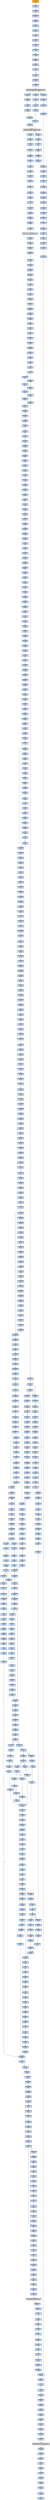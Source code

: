 strict digraph G {
	graph [bgcolor=transparent,
		name=G
	];
	node [color=lightsteelblue,
		fillcolor=lightsteelblue,
		shape=rectangle,
		style=filled
	];
	"0x004890b7"	[label="0x004890b7
pushl"];
	"0x004890bc"	[label="0x004890bc
pushl"];
	"0x004890b7" -> "0x004890bc"	[color="#000000"];
	"0x00489e78"	[label="0x00489e78
movl"];
	"0x00489e7d"	[label="0x00489e7d
movl"];
	"0x00489e78" -> "0x00489e7d"	[color="#000000"];
	"0x004890b0"	[label="0x004890b0
pushl"];
	"0x004890b2"	[label="0x004890b2
pushl"];
	"0x004890b0" -> "0x004890b2"	[color="#000000"];
	"0x0041dc03"	[label="0x0041dc03
call"];
	GETPROCADDRESS_KERNEL32_DLL	[color=lightgrey,
		fillcolor=lightgrey,
		label="GETPROCADDRESS_KERNEL32_DLL
GETPROCADDRESS-KERNEL32-DLL"];
	"0x0041dc03" -> GETPROCADDRESS_KERNEL32_DLL	[color="#000000"];
	"0x00489e3c"	[label="0x00489e3c
shll"];
	"0x00489e3f"	[label="0x00489e3f
movb"];
	"0x00489e3c" -> "0x00489e3f"	[color="#000000"];
	"0x00489f6e"	[label="0x00489f6e
je"];
	"0x00489f70"	[label="0x00489f70
cmpl"];
	"0x00489f6e" -> "0x00489f70"	[color="#000000",
		label=F];
	"0x00489866"	[label="0x00489866
movb"];
	"0x00489869"	[label="0x00489869
movl"];
	"0x00489866" -> "0x00489869"	[color="#000000"];
	"0x00489a31"	[label="0x00489a31
movl"];
	"0x00489a36"	[label="0x00489a36
jmp"];
	"0x00489a31" -> "0x00489a36"	[color="#000000"];
	"0x00489cc5"	[label="0x00489cc5
incl"];
	"0x00489cc6"	[label="0x00489cc6
cmpl"];
	"0x00489cc5" -> "0x00489cc6"	[color="#000000"];
	"0x00489e65"	[label="0x00489e65
jae"];
	"0x00489e67"	[label="0x00489e67
movl"];
	"0x00489e65" -> "0x00489e67"	[color="#000000",
		label=F];
	"0x00489a6f"	[label="0x00489a6f
shrl"];
	"0x00489a71"	[label="0x00489a71
movl"];
	"0x00489a6f" -> "0x00489a71"	[color="#000000"];
	"0x004891c6"	[label="0x004891c6
subl"];
	"0x004891c8"	[label="0x004891c8
je"];
	"0x004891c6" -> "0x004891c8"	[color="#000000"];
	"0x004897c2"	[label="0x004897c2
movl"];
	"0x004897c4"	[label="0x004897c4
movl"];
	"0x004897c2" -> "0x004897c4"	[color="#000000"];
	"0x0048910f"	[label="0x0048910f
pushl"];
	"0x00489110"	[label="0x00489110
pushl"];
	"0x0048910f" -> "0x00489110"	[color="#000000"];
	"0x00489e31"	[label="0x00489e31
cmpl"];
	"0x00489e34"	[label="0x00489e34
jb"];
	"0x00489e31" -> "0x00489e34"	[color="#000000"];
	"0x00489f53"	[label="0x00489f53
cmpl"];
	"0x00489f55"	[label="0x00489f55
jb"];
	"0x00489f53" -> "0x00489f55"	[color="#000000"];
	"0x00489bac"	[label="0x00489bac
pushl"];
	"0x00489bad"	[label="0x00489bad
movl"];
	"0x00489bac" -> "0x00489bad"	[color="#000000"];
	"0x00489058"	[label="0x00489058
scasb"];
	"0x00489059"	[label="0x00489059
jne"];
	"0x00489058" -> "0x00489059"	[color="#000000"];
	"0x00489a05"	[label="0x00489a05
cmpl"];
	"0x00489a07"	[label="0x00489a07
jae"];
	"0x00489a05" -> "0x00489a07"	[color="#000000"];
	"0x004897bb"	[label="0x004897bb
movb"];
	"0x004897bd"	[label="0x004897bd
incl"];
	"0x004897bb" -> "0x004897bd"	[color="#000000"];
	"0x00489e18"	[label="0x00489e18
movb"];
	"0x00489e1f"	[label="0x00489e1f
popl"];
	"0x00489e18" -> "0x00489e1f"	[color="#000000"];
	"0x0048937b"	[label="0x0048937b
addl"];
	"0x0048937e"	[label="0x0048937e
movl"];
	"0x0048937b" -> "0x0048937e"	[color="#000000"];
	"0x0048986d"	[label="0x0048986d
leal"];
	"0x00489869" -> "0x0048986d"	[color="#000000"];
	"0x004899e6"	[label="0x004899e6
movl"];
	"0x004899e9"	[label="0x004899e9
cmpl"];
	"0x004899e6" -> "0x004899e9"	[color="#000000"];
	"0x00489a82"	[label="0x00489a82
popl"];
	"0x00489a83"	[label="0x00489a83
ret"];
	"0x00489a82" -> "0x00489a83"	[color="#000000"];
	"0x00489aaf"	[label="0x00489aaf
incl"];
	"0x00489ab0"	[label="0x00489ab0
cmpl"];
	"0x00489aaf" -> "0x00489ab0"	[color="#000000"];
	"0x0048905b"	[label="0x0048905b
cmpb"];
	"0x00489059" -> "0x0048905b"	[color="#000000",
		label=F];
	"0x00489e8a"	[label="0x00489e8a
leal"];
	"0x00489e90"	[label="0x00489e90
call"];
	"0x00489e8a" -> "0x00489e90"	[color="#000000"];
	"0x00489a8d"	[label="0x00489a8d
leal"];
	"0x00489a93"	[label="0x00489a93
movl"];
	"0x00489a8d" -> "0x00489a93"	[color="#000000"];
	"0x0048999f"	[label="0x0048999f
jb"];
	"0x004899a1"	[label="0x004899a1
popl"];
	"0x0048999f" -> "0x004899a1"	[color="#000000",
		label=F];
	"0x00489f63"	[label="0x00489f63
jmp"];
	"0x00489f63" -> "0x00489f70"	[color="#000000"];
	"0x00489161"	[label="0x00489161
movl"];
	"0x00489163"	[label="0x00489163
addl"];
	"0x00489161" -> "0x00489163"	[color="#000000"];
	"0x00489972"	[label="0x00489972
je"];
	"0x00489996"	[label="0x00489996
movl"];
	"0x00489972" -> "0x00489996"	[color="#000000",
		label=T];
	"0x00489974"	[label="0x00489974
movl"];
	"0x00489972" -> "0x00489974"	[color="#000000",
		label=F];
	"0x00489378"	[label="0x00489378
movl"];
	"0x00489378" -> "0x0048937b"	[color="#000000"];
	"0x004898ad"	[label="0x004898ad
cmpl"];
	"0x004898b3"	[label="0x004898b3
movl"];
	"0x004898ad" -> "0x004898b3"	[color="#000000"];
	"0x00489b63"	[label="0x00489b63
subl"];
	"0x00489b69"	[label="0x00489b69
pushl"];
	"0x00489b63" -> "0x00489b69"	[color="#000000"];
	"0x00489f57"	[label="0x00489f57
movl"];
	"0x00489f5b"	[label="0x00489f5b
addl"];
	"0x00489f57" -> "0x00489f5b"	[color="#000000"];
	"0x00489cc9"	[label="0x00489cc9
jb"];
	"0x00489ccb"	[label="0x00489ccb
jmp"];
	"0x00489cc9" -> "0x00489ccb"	[color="#000000",
		label=F];
	"0x0048980f"	[label="0x0048980f
movl"];
	"0x00489813"	[label="0x00489813
movl"];
	"0x0048980f" -> "0x00489813"	[color="#000000"];
	"0x004899a2"	[label="0x004899a2
popl"];
	"0x004899a3"	[label="0x004899a3
popl"];
	"0x004899a2" -> "0x004899a3"	[color="#000000"];
	"0x0048998f"	[label="0x0048998f
leal"];
	"0x00489993"	[label="0x00489993
incl"];
	"0x0048998f" -> "0x00489993"	[color="#000000"];
	"0x00489eb5"	[label="0x00489eb5
movl"];
	"0x00489eb8"	[label="0x00489eb8
movl"];
	"0x00489eb5" -> "0x00489eb8"	[color="#000000"];
	"0x00489eb2"	[label="0x00489eb2
movl"];
	"0x00489eb2" -> "0x00489eb5"	[color="#000000"];
	"0x00489ec4"	[label="0x00489ec4
orl"];
	"0x00489ec6"	[label="0x00489ec6
movl"];
	"0x00489ec4" -> "0x00489ec6"	[color="#000000"];
	"0x004890aa"	[label="0x004890aa
je"];
	"0x004890aa" -> "0x004890b0"	[color="#000000",
		label=F];
	"0x00489a09"	[label="0x00489a09
movl"];
	"0x00489a07" -> "0x00489a09"	[color="#000000",
		label=F];
	"0x00489a1d"	[label="0x00489a1d
cmpl"];
	"0x00489a07" -> "0x00489a1d"	[color="#000000",
		label=T];
	"0x00489e5c"	[label="0x00489e5c
cmpl"];
	"0x00489e5f"	[label="0x00489e5f
movl"];
	"0x00489e5c" -> "0x00489e5f"	[color="#000000"];
	"0x00489a47"	[label="0x00489a47
jae"];
	"0x00489a49"	[label="0x00489a49
movl"];
	"0x00489a47" -> "0x00489a49"	[color="#000000",
		label=F];
	"0x00489169"	[label="0x00489169
movl"];
	"0x0048916f"	[label="0x0048916f
sarl"];
	"0x00489169" -> "0x0048916f"	[color="#000000"];
	"0x00489918"	[label="0x00489918
repz"];
	"0x0048991a"	[label="0x0048991a
movl"];
	"0x00489918" -> "0x0048991a"	[color="#000000"];
	"0x00489a65"	[label="0x00489a65
movl"];
	"0x00489a6a"	[label="0x00489a6a
subl"];
	"0x00489a65" -> "0x00489a6a"	[color="#000000"];
	"0x0048939a"	[label="0x0048939a
pushl"];
	"0x0048939d"	[label="0x0048939d
pushl"];
	"0x0048939a" -> "0x0048939d"	[color="#000000"];
	"0x00489ee4"	[label="0x00489ee4
movl"];
	"0x00489ee9"	[label="0x00489ee9
movl"];
	"0x00489ee4" -> "0x00489ee9"	[color="#000000"];
	"0x004898e9"	[label="0x004898e9
movl"];
	"0x004898eb"	[label="0x004898eb
andl"];
	"0x004898e9" -> "0x004898eb"	[color="#000000"];
	"0x00489ed6"	[label="0x00489ed6
movl"];
	"0x00489ed9"	[label="0x00489ed9
movl"];
	"0x00489ed6" -> "0x00489ed9"	[color="#000000"];
	"0x00489a95"	[label="0x00489a95
pushl"];
	"0x00489a93" -> "0x00489a95"	[color="#000000"];
	"0x004898d8"	[label="0x004898d8
movl"];
	"0x004898dc"	[label="0x004898dc
movl"];
	"0x004898d8" -> "0x004898dc"	[color="#000000"];
	"0x00489cc3"	[label="0x00489cc3
jne"];
	"0x00489cc3" -> "0x00489cc5"	[color="#000000",
		label=F];
	"0x00489ccd"	[label="0x00489ccd
movb"];
	"0x00489cc3" -> "0x00489ccd"	[color="#000000",
		label=T];
	"0x00489aa8"	[label="0x00489aa8
addl"];
	"0x00489aab"	[label="0x00489aab
shll"];
	"0x00489aa8" -> "0x00489aab"	[color="#000000"];
	"0x00489ca3"	[label="0x00489ca3
testb"];
	"0x00489ca5"	[label="0x00489ca5
jne"];
	"0x00489ca3" -> "0x00489ca5"	[color="#000000"];
	"0x00489a22"	[label="0x00489a22
cmpl"];
	"0x00489a25"	[label="0x00489a25
sbbl"];
	"0x00489a22" -> "0x00489a25"	[color="#000000"];
	"0x0048983a"	[label="0x0048983a
pushl"];
	"0x0048983b"	[label="0x0048983b
pushl"];
	"0x0048983a" -> "0x0048983b"	[color="#000000"];
	"0x00489ebc"	[label="0x00489ebc
andl"];
	"0x00489eb8" -> "0x00489ebc"	[color="#000000"];
	"0x00489ec8"	[label="0x00489ec8
cmpl"];
	"0x00489ecb"	[label="0x00489ecb
movl"];
	"0x00489ec8" -> "0x00489ecb"	[color="#000000"];
	"0x00489121"	[label="0x00489121
je"];
	"0x00489151"	[label="0x00489151
popl"];
	"0x00489121" -> "0x00489151"	[color="#000000",
		label=T];
	"0x00489055"	[label="0x00489055
stosl"];
	"0x00489056"	[label="0x00489056
movb"];
	"0x00489055" -> "0x00489056"	[color="#000000"];
	"0x00489804"	[label="0x00489804
addl"];
	"0x00489806"	[label="0x00489806
popl"];
	"0x00489804" -> "0x00489806"	[color="#000000"];
	"0x00489d38"	[label="0x00489d38
movl"];
	"0x00489d3a"	[label="0x00489d3a
incl"];
	"0x00489d38" -> "0x00489d3a"	[color="#000000"];
	"0x0041dc02"	[label="0x0041dc02
pushl"];
	"0x0041dc02" -> "0x0041dc03"	[color="#000000"];
	"0x0048917c"	[label="0x0048917c
pushl"];
	"0x00489181"	[label="0x00489181
pushl"];
	"0x0048917c" -> "0x00489181"	[color="#000000"];
	"0x00489834"	[label="0x00489834
subl"];
	"0x00489834" -> "0x0048983a"	[color="#000000"];
	"0x004890f7"	[label="0x004890f7
pushl"];
	"0x004890fa"	[label="0x004890fa
pushl"];
	"0x004890f7" -> "0x004890fa"	[color="#000000"];
	"0x004898f6"	[label="0x004898f6
movl"];
	"0x004898f8"	[label="0x004898f8
movb"];
	"0x004898f6" -> "0x004898f8"	[color="#000000"];
	"0x004897db"	[label="0x004897db
movl"];
	"0x004897de"	[label="0x004897de
movl"];
	"0x004897db" -> "0x004897de"	[color="#000000"];
	"0x00489962"	[label="0x00489962
testl"];
	"0x00489964"	[label="0x00489964
jbe"];
	"0x00489962" -> "0x00489964"	[color="#000000"];
	"0x004890fb"	[label="0x004890fb
pushl"];
	"0x004890fc"	[label="0x004890fc
call"];
	"0x004890fb" -> "0x004890fc"	[color="#000000"];
	"0x004899ad"	[label="0x004899ad
ret"];
	"0x004899ad" -> "0x00489ca3"	[color="#000000"];
	"0x00489bb4"	[label="0x00489bb4
testb"];
	"0x004899ad" -> "0x00489bb4"	[color="#000000"];
	"0x00489cda"	[label="0x00489cda
leal"];
	"0x00489cde"	[label="0x00489cde
movl"];
	"0x00489cda" -> "0x00489cde"	[color="#000000"];
	"0x004897a8"	[label="0x004897a8
movl"];
	"0x004897ad"	[label="0x004897ad
pushl"];
	"0x004897a8" -> "0x004897ad"	[color="#000000"];
	"0x004899ec"	[label="0x004899ec
jae"];
	"0x004899ee"	[label="0x004899ee
movl"];
	"0x004899ec" -> "0x004899ee"	[color="#000000",
		label=F];
	"0x00489f5d"	[label="0x00489f5d
movl"];
	"0x00489f5b" -> "0x00489f5d"	[color="#000000"];
	"0x00489406"	[label="0x00489406
addl"];
	"0x0048940c"	[label="0x0048940c
popl"];
	"0x00489406" -> "0x0048940c"	[color="#000000"];
	"0x00489a84"	[label="0x00489a84
pushl"];
	"0x00489a85"	[label="0x00489a85
pushl"];
	"0x00489a84" -> "0x00489a85"	[color="#000000"];
	"0x004898f2"	[label="0x004898f2
addl"];
	"0x004898f4"	[label="0x004898f4
movb"];
	"0x004898f2" -> "0x004898f4"	[color="#000000"];
	"0x004899db"	[label="0x004899db
movl"];
	"0x004899de"	[label="0x004899de
addl"];
	"0x004899db" -> "0x004899de"	[color="#000000"];
	"0x00489e50"	[label="0x00489e50
andl"];
	"0x00489e55"	[label="0x00489e55
addl"];
	"0x00489e50" -> "0x00489e55"	[color="#000000"];
	"0x00489a96"	[label="0x00489a96
call"];
	"0x00489cf2"	[label="0x00489cf2
call"];
	"0x00489a96" -> "0x00489cf2"	[color="#000000"];
	"0x004897d9"	[label="0x004897d9
addl"];
	"0x004897d9" -> "0x004897db"	[color="#000000"];
	"0x00489f14"	[label="0x00489f14
jmp"];
	"0x00489f31"	[label="0x00489f31
movl"];
	"0x00489f14" -> "0x00489f31"	[color="#000000"];
	"0x0048991e"	[label="0x0048991e
movl"];
	"0x0048991a" -> "0x0048991e"	[color="#000000"];
	"0x004899d3"	[label="0x004899d3
andl"];
	"0x004899d9"	[label="0x004899d9
orl"];
	"0x004899d3" -> "0x004899d9"	[color="#000000"];
	"0x0048905f"	[label="0x0048905f
leal"];
	"0x00489062"	[label="0x00489062
jmp"];
	"0x0048905f" -> "0x00489062"	[color="#000000"];
	"0x00489f61"	[label="0x00489f61
movl"];
	"0x00489f5d" -> "0x00489f61"	[color="#000000"];
	"0x004890a7"	[label="0x004890a7
cmpl"];
	"0x004890a7" -> "0x004890aa"	[color="#000000"];
	"0x00489117"	[label="0x00489117
movl"];
	"0x0048911d"	[label="0x0048911d
xorl"];
	"0x00489117" -> "0x0048911d"	[color="#000000"];
	"0x004891b0"	[label="0x004891b0
je"];
	"0x004891ba"	[label="0x004891ba
movl"];
	"0x004891b0" -> "0x004891ba"	[color="#000000",
		label=T];
	"0x004899fd"	[label="0x004899fd
movl"];
	"0x00489a00"	[label="0x00489a00
andl"];
	"0x004899fd" -> "0x00489a00"	[color="#000000"];
	"0x00489b59"	[label="0x00489b59
stosb"];
	"0x00489b5a"	[label="0x00489b5a
call"];
	"0x00489b59" -> "0x00489b5a"	[color="#000000"];
	"0x00489108"	[label="0x00489108
incb"];
	"0x0048910e"	[label="0x0048910e
pushl"];
	"0x00489108" -> "0x0048910e"	[color="#000000"];
	"0x00489400"	[label="0x00489400
movl"];
	"0x00489405"	[label="0x00489405
pushl"];
	"0x00489400" -> "0x00489405"	[color="#000000"];
	"0x00489f74"	[label="0x00489f74
jb"];
	"0x00489f70" -> "0x00489f74"	[color="#000000"];
	"0x0048984b"	[label="0x0048984b
xorl"];
	"0x0048984d"	[label="0x0048984d
leal"];
	"0x0048984b" -> "0x0048984d"	[color="#000000"];
	"0x00489926"	[label="0x00489926
addl"];
	"0x00489929"	[label="0x00489929
incl"];
	"0x00489926" -> "0x00489929"	[color="#000000"];
	"0x004898b7"	[label="0x004898b7
ja"];
	"0x004898bd"	[label="0x004898bd
movl"];
	"0x004898b7" -> "0x004898bd"	[color="#000000",
		label=F];
	"0x004898a5"	[label="0x004898a5
movl"];
	"0x004898a9"	[label="0x004898a9
shll"];
	"0x004898a5" -> "0x004898a9"	[color="#000000"];
	"0x00489af9"	[label="0x00489af9
addl"];
	"0x00489afe"	[label="0x00489afe
popl"];
	"0x00489af9" -> "0x00489afe"	[color="#000000"];
	"0x004899a6"	[label="0x004899a6
popl"];
	"0x004899a7"	[label="0x004899a7
addl"];
	"0x004899a6" -> "0x004899a7"	[color="#000000"];
	"0x00489e26"	[label="0x00489e26
cmpl"];
	"0x00489e29"	[label="0x00489e29
jb"];
	"0x00489e26" -> "0x00489e29"	[color="#000000"];
	"0x004899e1"	[label="0x004899e1
movl"];
	"0x004899e4"	[label="0x004899e4
movl"];
	"0x004899e1" -> "0x004899e4"	[color="#000000"];
	"0x00489396"	[label="0x00489396
pushl"];
	"0x00489397"	[label="0x00489397
pushl"];
	"0x00489396" -> "0x00489397"	[color="#000000"];
	"0x00489e9c"	[label="0x00489e9c
cmpl"];
	"0x00489ea0"	[label="0x00489ea0
jb"];
	"0x00489e9c" -> "0x00489ea0"	[color="#000000"];
	"0x004899e9" -> "0x004899ec"	[color="#000000"];
	"0x00489a89"	[label="0x00489a89
xorl"];
	"0x00489a8b"	[label="0x00489a8b
xorl"];
	"0x00489a89" -> "0x00489a8b"	[color="#000000"];
	"0x00489416"	[label="0x00489416
jne"];
	"0x00489420"	[label="0x00489420
pushl"];
	"0x00489416" -> "0x00489420"	[color="#000000",
		label=T];
	"0x0048904f"	[label="0x0048904f
call"];
	"0x0048904f" -> GETPROCADDRESS_KERNEL32_DLL	[color="#000000"];
	"0x00489bb6"	[label="0x00489bb6
jne"];
	"0x00489bb4" -> "0x00489bb6"	[color="#000000"];
	"0x004899c7"	[label="0x004899c7
movl"];
	"0x004899c9"	[label="0x004899c9
movl"];
	"0x004899c7" -> "0x004899c9"	[color="#000000"];
	"0x004896ea"	[label="0x004896ea
pushl"];
	"0x004896eb"	[label="0x004896eb
pushl"];
	"0x004896ea" -> "0x004896eb"	[color="#000000"];
	"0x004897d6"	[label="0x004897d6
movl"];
	"0x004897d6" -> "0x004897d9"	[color="#000000"];
	"0x00489152"	[label="0x00489152
popl"];
	"0x00489153"	[label="0x00489153
popl"];
	"0x00489152" -> "0x00489153"	[color="#000000"];
	"0x0048903c"	[label="0x0048903c
call"];
	GETMODULEHANDLEA_KERNEL32_DLL	[color=lightgrey,
		fillcolor=lightgrey,
		label="GETMODULEHANDLEA_KERNEL32_DLL
GETMODULEHANDLEA-KERNEL32-DLL"];
	"0x0048903c" -> GETMODULEHANDLEA_KERNEL32_DLL	[color="#000000"];
	"0x004896cc"	[label="0x004896cc
subl"];
	"0x004896d2"	[label="0x004896d2
leal"];
	"0x004896cc" -> "0x004896d2"	[color="#000000"];
	"0x0048972f"	[label="0x0048972f
ret"];
	"0x00489101"	[label="0x00489101
movb"];
	"0x0048972f" -> "0x00489101"	[color="#000000"];
	"0x00489b3d"	[label="0x00489b3d
movl"];
	"0x00489b43"	[label="0x00489b43
movl"];
	"0x00489b3d" -> "0x00489b43"	[color="#000000"];
	"0x00489931"	[label="0x00489931
movl"];
	"0x00489935"	[label="0x00489935
movl"];
	"0x00489931" -> "0x00489935"	[color="#000000"];
	"0x00489a95" -> "0x00489a96"	[color="#000000"];
	"0x00489103"	[label="0x00489103
cmpb"];
	"0x00489101" -> "0x00489103"	[color="#000000"];
	"0x00489ee0"	[label="0x00489ee0
addl"];
	"0x00489ee2"	[label="0x00489ee2
shrl"];
	"0x00489ee0" -> "0x00489ee2"	[color="#000000"];
	"0x004899fb"	[label="0x004899fb
shrl"];
	"0x004899fb" -> "0x004899fd"	[color="#000000"];
	"0x00489a7f"	[label="0x00489a7f
movl"];
	"0x00489a7f" -> "0x00489a82"	[color="#000000"];
	"0x0048989e"	[label="0x0048989e
leal"];
	"0x004898a1"	[label="0x004898a1
movl"];
	"0x0048989e" -> "0x004898a1"	[color="#000000"];
	"0x00489183"	[label="0x00489183
pushl"];
	"0x00489189"	[label="0x00489189
call"];
	"0x00489183" -> "0x00489189"	[color="#000000"];
	"0x00489f3d"	[label="0x00489f3d
incl"];
	"0x00489f3e"	[label="0x00489f3e
leal"];
	"0x00489f3d" -> "0x00489f3e"	[color="#000000"];
	"0x0048911f"	[label="0x0048911f
orl"];
	"0x0048911f" -> "0x00489121"	[color="#000000"];
	"0x00489b98"	[label="0x00489b98
movb"];
	"0x00489b9c"	[label="0x00489b9c
incl"];
	"0x00489b98" -> "0x00489b9c"	[color="#000000"];
	"0x00489bc3"	[label="0x00489bc3
xorl"];
	"0x00489bc5"	[label="0x00489bc5
movl"];
	"0x00489bc3" -> "0x00489bc5"	[color="#000000"];
	"0x00489271"	[label="0x00489271
movl"];
	"0x00489274"	[label="0x00489274
testl"];
	"0x00489271" -> "0x00489274"	[color="#000000"];
	"0x0048939e"	[label="0x0048939e
call"];
	VIRTUALPROTECT_KERNEL32_DLL	[color=lightgrey,
		fillcolor=lightgrey,
		label="VIRTUALPROTECT_KERNEL32_DLL
VIRTUALPROTECT-KERNEL32-DLL"];
	"0x0048939e" -> VIRTUALPROTECT_KERNEL32_DLL	[color="#000000"];
	"0x00489807"	[label="0x00489807
movl"];
	"0x0048980a"	[label="0x0048980a
popl"];
	"0x00489807" -> "0x0048980a"	[color="#000000"];
	"0x00489172"	[label="0x00489172
repz"];
	"0x0048916f" -> "0x00489172"	[color="#000000"];
	"0x004898d5"	[label="0x004898d5
movl"];
	"0x004898d5" -> "0x004898d8"	[color="#000000"];
	"0x00489298"	[label="0x00489298
movl"];
	"0x004892a2"	[label="0x004892a2
movl"];
	"0x00489298" -> "0x004892a2"	[color="#000000"];
	"0x00489a77"	[label="0x00489a77
movl"];
	"0x00489a7d"	[label="0x00489a7d
popl"];
	"0x00489a77" -> "0x00489a7d"	[color="#000000"];
	"0x004899cc"	[label="0x004899cc
movl"];
	"0x004899c9" -> "0x004899cc"	[color="#000000"];
	"0x0048981d"	[label="0x0048981d
movl"];
	"0x00489823"	[label="0x00489823
leal"];
	"0x0048981d" -> "0x00489823"	[color="#000000"];
	"0x00489e9a"	[label="0x00489e9a
jmp"];
	"0x00489ef7"	[label="0x00489ef7
cmpl"];
	"0x00489e9a" -> "0x00489ef7"	[color="#000000"];
	"0x004897e7"	[label="0x004897e7
popl"];
	"0x004897e8"	[label="0x004897e8
movl"];
	"0x004897e7" -> "0x004897e8"	[color="#000000"];
	"0x00489877"	[label="0x00489877
jb"];
	"0x00489879"	[label="0x00489879
movl"];
	"0x00489877" -> "0x00489879"	[color="#000000",
		label=F];
	"0x00489a27"	[label="0x00489a27
addl"];
	"0x00489a2a"	[label="0x00489a2a
jmp"];
	"0x00489a27" -> "0x00489a2a"	[color="#000000"];
	"0x00489a6c"	[label="0x00489a6c
subl"];
	"0x00489a6e"	[label="0x00489a6e
popl"];
	"0x00489a6c" -> "0x00489a6e"	[color="#000000"];
	"0x004897e0"	[label="0x004897e0
movl"];
	"0x004897e3"	[label="0x004897e3
cmpl"];
	"0x004897e0" -> "0x004897e3"	[color="#000000"];
	"0x0048900a"	[label="0x0048900a
popl"];
	"0x0048900b"	[label="0x0048900b
incl"];
	"0x0048900a" -> "0x0048900b"	[color="#000000"];
	"0x004898a1" -> "0x004898a5"	[color="#000000"];
	"0x00489ba0"	[label="0x00489ba0
jb"];
	"0x00489ba2"	[label="0x00489ba2
leal"];
	"0x00489ba0" -> "0x00489ba2"	[color="#000000",
		label=F];
	"0x00489e58"	[label="0x00489e58
orl"];
	"0x00489e5a"	[label="0x00489e5a
movl"];
	"0x00489e58" -> "0x00489e5a"	[color="#000000"];
	"0x004899b3"	[label="0x004899b3
movl"];
	"0x004899b5"	[label="0x004899b5
pushl"];
	"0x004899b3" -> "0x004899b5"	[color="#000000"];
	"0x004898c4"	[label="0x004898c4
movl"];
	"0x004898c7"	[label="0x004898c7
addl"];
	"0x004898c4" -> "0x004898c7"	[color="#000000"];
	"0x00489aa3"	[label="0x00489aa3
movl"];
	"0x00489aa3" -> "0x00489aa8"	[color="#000000"];
	"0x00489f51"	[label="0x00489f51
movl"];
	"0x00489f51" -> "0x00489f53"	[color="#000000"];
	"0x00489af8"	[label="0x00489af8
popl"];
	"0x00489af8" -> "0x00489af9"	[color="#000000"];
	"0x0048936e"	[label="0x0048936e
jmp"];
	"0x0048936e" -> "0x004892a2"	[color="#000000"];
	"0x00489f4b"	[label="0x00489f4b
incl"];
	"0x00489f4c"	[label="0x00489f4c
movb"];
	"0x00489f4b" -> "0x00489f4c"	[color="#000000"];
	"0x004891ae"	[label="0x004891ae
orl"];
	"0x004891ae" -> "0x004891b0"	[color="#000000"];
	"0x00489a4e"	[label="0x00489a4e
jmp"];
	"0x00489a49" -> "0x00489a4e"	[color="#000000"];
	"0x004898f4" -> "0x004898f6"	[color="#000000"];
	"0x00489f05"	[label="0x00489f05
je"];
	"0x00489f37"	[label="0x00489f37
movl"];
	"0x00489f05" -> "0x00489f37"	[color="#000000",
		label=T];
	"0x00489f07"	[label="0x00489f07
movl"];
	"0x00489f05" -> "0x00489f07"	[color="#000000",
		label=F];
	"0x00489b1b"	[label="0x00489b1b
movl"];
	"0x00489b1e"	[label="0x00489b1e
movl"];
	"0x00489b1b" -> "0x00489b1e"	[color="#000000"];
	"0x00489885"	[label="0x00489885
movl"];
	"0x00489888"	[label="0x00489888
movl"];
	"0x00489885" -> "0x00489888"	[color="#000000"];
	"0x00489f80"	[label="0x00489f80
popl"];
	"0x00489f81"	[label="0x00489f81
popl"];
	"0x00489f80" -> "0x00489f81"	[color="#000000"];
	"0x004890fa" -> "0x004890fb"	[color="#000000"];
	"0x00489ef5"	[label="0x00489ef5
addl"];
	"0x00489ef5" -> "0x00489ef7"	[color="#000000"];
	"0x004896c8"	[label="0x004896c8
movl"];
	"0x004896c8" -> "0x004896cc"	[color="#000000"];
	"0x00489aa2"	[label="0x00489aa2
popl"];
	"0x00489aa2" -> "0x00489aa3"	[color="#000000"];
	"0x00489f25"	[label="0x00489f25
movl"];
	"0x00489f2b"	[label="0x00489f2b
movl"];
	"0x00489f25" -> "0x00489f2b"	[color="#000000"];
	"0x00489ede"	[label="0x00489ede
subl"];
	"0x00489ed9" -> "0x00489ede"	[color="#000000"];
	"0x00489f4e"	[label="0x00489f4e
movb"];
	"0x00489f4e" -> "0x00489f51"	[color="#000000"];
	"0x004898f0"	[label="0x004898f0
subl"];
	"0x004898f0" -> "0x004898f2"	[color="#000000"];
	"0x004890fc" -> "0x004896c8"	[color="#000000"];
	"0x00489960"	[label="0x00489960
xorl"];
	"0x00489960" -> "0x00489962"	[color="#000000"];
	"0x004890e9"	[label="0x004890e9
movl"];
	"0x004890eb"	[label="0x004890eb
addl"];
	"0x004890e9" -> "0x004890eb"	[color="#000000"];
	"0x004892b3"	[label="0x004892b3
addl"];
	"0x004892b9"	[label="0x004892b9
movl"];
	"0x004892b3" -> "0x004892b9"	[color="#000000"];
	"0x00489ece"	[label="0x00489ece
movl"];
	"0x00489ed1"	[label="0x00489ed1
jae"];
	"0x00489ece" -> "0x00489ed1"	[color="#000000"];
	"0x00489b6c"	[label="0x00489b6c
pushl"];
	"0x00489b6d"	[label="0x00489b6d
pushl"];
	"0x00489b6c" -> "0x00489b6d"	[color="#000000"];
	"0x00489179"	[label="0x00489179
repz"];
	"0x0048917b"	[label="0x0048917b
popl"];
	"0x00489179" -> "0x0048917b"	[color="#000000"];
	"0x00489d3b"	[label="0x00489d3b
incl"];
	"0x00489d3a" -> "0x00489d3b"	[color="#000000"];
	"0x0048915f"	[label="0x0048915f
movl"];
	"0x0048915f" -> "0x00489161"	[color="#000000"];
	"0x00489994"	[label="0x00489994
movl"];
	"0x00489994" -> "0x00489996"	[color="#000000"];
	"0x00489f1c"	[label="0x00489f1c
movl"];
	"0x00489f22"	[label="0x00489f22
leal"];
	"0x00489f1c" -> "0x00489f22"	[color="#000000"];
	"0x00489cbb"	[label="0x00489cbb
cmpb"];
	"0x00489cbb" -> "0x00489cc3"	[color="#000000"];
	"0x0048999c"	[label="0x0048999c
incl"];
	"0x00489996" -> "0x0048999c"	[color="#000000"];
	"0x004897c7"	[label="0x004897c7
movl"];
	"0x004897cb"	[label="0x004897cb
shll"];
	"0x004897c7" -> "0x004897cb"	[color="#000000"];
	"0x00489a58"	[label="0x00489a58
movl"];
	"0x00489a36" -> "0x00489a58"	[color="#000000"];
	"0x00489b32"	[label="0x00489b32
movl"];
	"0x00489b37"	[label="0x00489b37
movl"];
	"0x00489b32" -> "0x00489b37"	[color="#000000"];
	"0x00489d36"	[label="0x00489d36
movb"];
	"0x00489d36" -> "0x00489d38"	[color="#000000"];
	"0x00489b9d"	[label="0x00489b9d
cmpl"];
	"0x00489b9c" -> "0x00489b9d"	[color="#000000"];
	"0x00489287"	[label="0x00489287
testl"];
	"0x00489289"	[label="0x00489289
jne"];
	"0x00489287" -> "0x00489289"	[color="#000000"];
	"0x00489b06"	[label="0x00489b06
movl"];
	"0x00489b08"	[label="0x00489b08
movl"];
	"0x00489b06" -> "0x00489b08"	[color="#000000"];
	"0x00489e6a"	[label="0x00489e6a
movl"];
	"0x00489e67" -> "0x00489e6a"	[color="#000000"];
	"0x004899a7" -> "0x004899ad"	[color="#000000"];
	"0x00489875"	[label="0x00489875
movl"];
	"0x00489875" -> "0x00489877"	[color="#000000"];
	"0x00489b55"	[label="0x00489b55
repz"];
	"0x00489b57"	[label="0x00489b57
movl"];
	"0x00489b55" -> "0x00489b57"	[color="#000000"];
	"0x00489174"	[label="0x00489174
movl"];
	"0x00489176"	[label="0x00489176
andl"];
	"0x00489174" -> "0x00489176"	[color="#000000"];
	"0x00489d3e"	[label="0x00489d3e
movl"];
	"0x00489d42"	[label="0x00489d42
jmp"];
	"0x00489d3e" -> "0x00489d42"	[color="#000000"];
	"0x00489a25" -> "0x00489a27"	[color="#000000"];
	"0x00489a19"	[label="0x00489a19
movl"];
	"0x00489a1b"	[label="0x00489a1b
jmp"];
	"0x00489a19" -> "0x00489a1b"	[color="#000000"];
	"0x00489845"	[label="0x00489845
movl"];
	"0x00489845" -> "0x0048984b"	[color="#000000"];
	"0x004899a4"	[label="0x004899a4
movb"];
	"0x004899a4" -> "0x004899a6"	[color="#000000"];
	"0x00489269"	[label="0x00489269
movl"];
	"0x0048926f"	[label="0x0048926f
addl"];
	"0x00489269" -> "0x0048926f"	[color="#000000"];
	"0x00489cf8"	[label="0x00489cf8
popl"];
	"0x00489cf2" -> "0x00489cf8"	[color="#000000"];
	"0x00489e22"	[label="0x00489e22
movl"];
	"0x00489e24"	[label="0x00489e24
je"];
	"0x00489e22" -> "0x00489e24"	[color="#000000"];
	"0x00489f31" -> "0x00489f37"	[color="#000000"];
	"0x00489efc"	[label="0x00489efc
movl"];
	"0x00489f03"	[label="0x00489f03
testl"];
	"0x00489efc" -> "0x00489f03"	[color="#000000"];
	"0x00489a3b"	[label="0x00489a3b
jae"];
	"0x00489a3d"	[label="0x00489a3d
movl"];
	"0x00489a3b" -> "0x00489a3d"	[color="#000000",
		label=F];
	"0x00489a44"	[label="0x00489a44
cmpl"];
	"0x00489a3b" -> "0x00489a44"	[color="#000000",
		label=T];
	"0x00489e20"	[label="0x00489e20
testb"];
	"0x00489e1f" -> "0x00489e20"	[color="#000000"];
	"0x00489ce7"	[label="0x00489ce7
popl"];
	"0x00489ce8"	[label="0x00489ce8
movb"];
	"0x00489ce7" -> "0x00489ce8"	[color="#000000"];
	"0x00489949"	[label="0x00489949
je"];
	"0x0048995a"	[label="0x0048995a
movl"];
	"0x00489949" -> "0x0048995a"	[color="#000000",
		label=T];
	"0x004898cf"	[label="0x004898cf
movl"];
	"0x004898d3"	[label="0x004898d3
jl"];
	"0x004898cf" -> "0x004898d3"	[color="#000000"];
	"0x00489e76"	[label="0x00489e76
shrl"];
	"0x00489e76" -> "0x00489e78"	[color="#000000"];
	"0x00489e24" -> "0x00489e26"	[color="#000000",
		label=F];
	"0x00489e24" -> "0x00489e9c"	[color="#000000",
		label=T];
	"0x004892c6"	[label="0x004892c6
testl"];
	"0x004892c8"	[label="0x004892c8
je"];
	"0x004892c6" -> "0x004892c8"	[color="#000000"];
	"0x00489abc"	[label="0x00489abc
pushl"];
	"0x00489abd"	[label="0x00489abd
pushl"];
	"0x00489abc" -> "0x00489abd"	[color="#000000"];
	"0x00489243"	[label="0x00489243
movl"];
	"0x00489249"	[label="0x00489249
movl"];
	"0x00489243" -> "0x00489249"	[color="#000000"];
	"0x004899d9" -> "0x004899db"	[color="#000000"];
	"0x00489871"	[label="0x00489871
incl"];
	"0x00489872"	[label="0x00489872
incl"];
	"0x00489871" -> "0x00489872"	[color="#000000"];
	"0x00489ac2"	[label="0x00489ac2
call"];
	"0x00489ac2" -> "0x0048980f"	[color="#000000"];
	"0x00489276"	[label="0x00489276
je"];
	"0x00489389"	[label="0x00489389
movl"];
	"0x00489276" -> "0x00489389"	[color="#000000",
		label=T];
	"0x00489f7e"	[label="0x00489f7e
movl"];
	"0x00489f7e" -> "0x00489f80"	[color="#000000"];
	"0x00489f16"	[label="0x00489f16
movl"];
	"0x00489f16" -> "0x00489f1c"	[color="#000000"];
	"0x004896d6"	[label="0x004896d6
pushl"];
	"0x004896d2" -> "0x004896d6"	[color="#000000"];
	"0x0048940f"	[label="0x0048940f
movl"];
	"0x00489415"	[label="0x00489415
popa"];
	"0x0048940f" -> "0x00489415"	[color="#000000"];
	"0x00489a87"	[label="0x00489a87
movl"];
	"0x00489a87" -> "0x00489a89"	[color="#000000"];
	"0x00489384"	[label="0x00489384
jmp"];
	"0x0048937e" -> "0x00489384"	[color="#000000"];
	"0x00489f7a"	[label="0x00489f7a
movl"];
	"0x00489f74" -> "0x00489f7a"	[color="#000000",
		label=F];
	"0x00489e34" -> "0x00489e67"	[color="#000000",
		label=T];
	"0x00489e36"	[label="0x00489e36
movl"];
	"0x00489e34" -> "0x00489e36"	[color="#000000",
		label=F];
	"0x004898fa"	[label="0x004898fa
movl"];
	"0x004898f8" -> "0x004898fa"	[color="#000000"];
	"0x004890e2"	[label="0x004890e2
movl"];
	"0x004890e8"	[label="0x004890e8
pushl"];
	"0x004890e2" -> "0x004890e8"	[color="#000000"];
	"0x0048905d"	[label="0x0048905d
jne"];
	"0x0048905b" -> "0x0048905d"	[color="#000000"];
	"0x00489b49"	[label="0x00489b49
movl"];
	"0x00489b4f"	[label="0x00489b4f
movl"];
	"0x00489b49" -> "0x00489b4f"	[color="#000000"];
	"0x004896d7"	[label="0x004896d7
call"];
	"0x004896d6" -> "0x004896d7"	[color="#000000"];
	"0x00489b2a"	[label="0x00489b2a
movl"];
	"0x00489b30"	[label="0x00489b30
xorl"];
	"0x00489b2a" -> "0x00489b30"	[color="#000000"];
	"0x004899b6"	[label="0x004899b6
movl"];
	"0x004899b8"	[label="0x004899b8
cmpl"];
	"0x004899b6" -> "0x004899b8"	[color="#000000"];
	"0x00489a75"	[label="0x00489a75
addl"];
	"0x00489a71" -> "0x00489a75"	[color="#000000"];
	"0x00489aad"	[label="0x00489aad
addl"];
	"0x00489aad" -> "0x00489aaf"	[color="#000000"];
	"0x004892b1"	[label="0x004892b1
addl"];
	"0x004892b1" -> "0x004892b3"	[color="#000000"];
	"0x00489a0f"	[label="0x00489a0f
movl"];
	"0x00489a09" -> "0x00489a0f"	[color="#000000"];
	"0x00489eec"	[label="0x00489eec
subl"];
	"0x00489ee9" -> "0x00489eec"	[color="#000000"];
	"0x00489b0c"	[label="0x00489b0c
pushl"];
	"0x00489b08" -> "0x00489b0c"	[color="#000000"];
	"0x00489ec6" -> "0x00489ec8"	[color="#000000"];
	"0x00489d32"	[label="0x00489d32
jae"];
	"0x00489d34"	[label="0x00489d34
movl"];
	"0x00489d32" -> "0x00489d34"	[color="#000000",
		label=F];
	"0x0048940d"	[label="0x0048940d
orl"];
	"0x0048940c" -> "0x0048940d"	[color="#000000"];
	"0x00489718"	[label="0x00489718
testb"];
	"0x0048971a"	[label="0x0048971a
jne"];
	"0x00489718" -> "0x0048971a"	[color="#000000"];
	"0x00489ec1"	[label="0x00489ec1
addl"];
	"0x00489ec1" -> "0x00489ec4"	[color="#000000"];
	"0x004897b1"	[label="0x004897b1
jb"];
	"0x004897b3"	[label="0x004897b3
pushl"];
	"0x004897b1" -> "0x004897b3"	[color="#000000",
		label=F];
	"0x004897b1" -> "0x004897e8"	[color="#000000",
		label=T];
	"0x004891c0"	[label="0x004891c0
movl"];
	"0x004891c0" -> "0x004891c6"	[color="#000000"];
	"0x0041dbfd"	[label="0x0041dbfd
pushl"];
	"0x0041dbfd" -> "0x0041dc02"	[color="#000000"];
	"0x00489b72"	[label="0x00489b72
pushl"];
	"0x00489b74"	[label="0x00489b74
movl"];
	"0x00489b72" -> "0x00489b74"	[color="#000000"];
	"0x00489365"	[label="0x00489365
movl"];
	"0x00489367"	[label="0x00489367
addl"];
	"0x00489365" -> "0x00489367"	[color="#000000"];
	"0x004898c9"	[label="0x004898c9
cmpl"];
	"0x004898c7" -> "0x004898c9"	[color="#000000"];
	"0x00489851"	[label="0x00489851
xorl"];
	"0x0048984d" -> "0x00489851"	[color="#000000"];
	"0x0048917b" -> "0x0048917c"	[color="#000000"];
	"0x00489853"	[label="0x00489853
repz"];
	"0x00489851" -> "0x00489853"	[color="#000000"];
	"0x00489a7e"	[label="0x00489a7e
popl"];
	"0x00489a7e" -> "0x00489a7f"	[color="#000000"];
	"0x004898e0"	[label="0x004898e0
movl"];
	"0x004898e6"	[label="0x004898e6
shrl"];
	"0x004898e0" -> "0x004898e6"	[color="#000000"];
	"0x0048985c"	[label="0x0048985c
cmpl"];
	"0x0048985e"	[label="0x0048985e
movl"];
	"0x0048985c" -> "0x0048985e"	[color="#000000"];
	"0x00489855"	[label="0x00489855
movl"];
	"0x00489855" -> "0x0048985c"	[color="#000000"];
	"0x00489014"	[label="0x00489014
popl"];
	"0x00489015"	[label="0x00489015
movl"];
	"0x00489014" -> "0x00489015"	[color="#000000"];
	"0x0048988c"	[label="0x0048988c
xorl"];
	"0x0048988e"	[label="0x0048988e
movl"];
	"0x0048988c" -> "0x0048988e"	[color="#000000"];
	"0x00489a2f"	[label="0x00489a2f
jae"];
	"0x00489a2f" -> "0x00489a31"	[color="#000000",
		label=F];
	"0x00489a38"	[label="0x00489a38
cmpl"];
	"0x00489a2f" -> "0x00489a38"	[color="#000000",
		label=T];
	"0x00489817"	[label="0x00489817
movl"];
	"0x00489817" -> "0x0048981d"	[color="#000000"];
	"0x004899c0"	[label="0x004899c0
movb"];
	"0x004899c2"	[label="0x004899c2
incl"];
	"0x004899c0" -> "0x004899c2"	[color="#000000"];
	"0x004892a8"	[label="0x004892a8
movl"];
	"0x004892a2" -> "0x004892a8"	[color="#000000"];
	"0x0048903b"	[label="0x0048903b
pushl"];
	"0x0048903b" -> "0x0048903c"	[color="#000000"];
	"0x00489862"	[label="0x00489862
jbe"];
	"0x00489864"	[label="0x00489864
xorl"];
	"0x00489862" -> "0x00489864"	[color="#000000",
		label=F];
	"0x004896ec"	[label="0x004896ec
leal"];
	"0x004896f0"	[label="0x004896f0
call"];
	"0x004896ec" -> "0x004896f0"	[color="#000000"];
	"0x004897b9"	[label="0x004897b9
movl"];
	"0x004897b9" -> "0x004897bb"	[color="#000000"];
	"0x00489f82"	[label="0x00489f82
popl"];
	"0x00489f81" -> "0x00489f82"	[color="#000000"];
	"0x00489a1b" -> "0x00489a58"	[color="#000000"];
	"0x00489398"	[label="0x00489398
pushl"];
	"0x00489397" -> "0x00489398"	[color="#000000"];
	"0x0048908d"	[label="0x0048908d
movl"];
	"0x00489062" -> "0x0048908d"	[color="#000000"];
	"0x004897d4"	[label="0x004897d4
orl"];
	"0x004897d4" -> "0x004897d6"	[color="#000000"];
	"0x00489aff"	[label="0x00489aff
ret"];
	"0x00489afe" -> "0x00489aff"	[color="#000000"];
	"0x00489966"	[label="0x00489966
movl"];
	"0x00489964" -> "0x00489966"	[color="#000000",
		label=F];
	"0x004896eb" -> "0x004896ec"	[color="#000000"];
	"0x00489e82"	[label="0x00489e82
andl"];
	"0x00489e88"	[label="0x00489e88
shrl"];
	"0x00489e82" -> "0x00489e88"	[color="#000000"];
	"0x004897f2"	[label="0x004897f2
subl"];
	"0x004897f4"	[label="0x004897f4
shrl"];
	"0x004897f2" -> "0x004897f4"	[color="#000000"];
	"0x004899bc"	[label="0x004899bc
jb"];
	"0x004899b8" -> "0x004899bc"	[color="#000000"];
	"0x00489d2d"	[label="0x00489d2d
cmpl"];
	"0x00489d2d" -> "0x00489d32"	[color="#000000"];
	"0x004890be"	[label="0x004890be
call"];
	"0x004890bc" -> "0x004890be"	[color="#000000"];
	"0x00489415" -> "0x00489416"	[color="#000000"];
	"0x00489939"	[label="0x00489939
movl"];
	"0x00489935" -> "0x00489939"	[color="#000000"];
	"0x00489ef3"	[label="0x00489ef3
shrl"];
	"0x00489ef3" -> "0x00489ef5"	[color="#000000"];
	"0x00489292"	[label="0x00489292
movl"];
	"0x00489289" -> "0x00489292"	[color="#000000",
		label=T];
	"0x00489ab5"	[label="0x00489ab5
movl"];
	"0x00489ab9"	[label="0x00489ab9
leal"];
	"0x00489ab5" -> "0x00489ab9"	[color="#000000"];
	"0x0048938f"	[label="0x0048938f
movl"];
	"0x00489392"	[label="0x00489392
addl"];
	"0x0048938f" -> "0x00489392"	[color="#000000"];
	"0x004899b1"	[label="0x004899b1
pushl"];
	"0x004899b2"	[label="0x004899b2
pushl"];
	"0x004899b1" -> "0x004899b2"	[color="#000000"];
	"0x004898ab"	[label="0x004898ab
addl"];
	"0x004898a9" -> "0x004898ab"	[color="#000000"];
	"0x004899f1"	[label="0x004899f1
movl"];
	"0x004899f4"	[label="0x004899f4
movl"];
	"0x004899f1" -> "0x004899f4"	[color="#000000"];
	"0x00489151" -> "0x00489152"	[color="#000000"];
	"0x00489bb6" -> "0x00489bc3"	[color="#000000",
		label=T];
	"0x0048993d"	[label="0x0048993d
jge"];
	"0x00489943"	[label="0x00489943
cmpl"];
	"0x0048993d" -> "0x00489943"	[color="#000000",
		label=F];
	"0x00489853" -> "0x00489855"	[color="#000000"];
	"0x00489e2e"	[label="0x00489e2e
leal"];
	"0x00489e2e" -> "0x00489e31"	[color="#000000"];
	"0x00489e29" -> "0x00489e9c"	[color="#000000",
		label=T];
	"0x00489e2b"	[label="0x00489e2b
movl"];
	"0x00489e29" -> "0x00489e2b"	[color="#000000",
		label=F];
	"0x00489f7a" -> "0x00489f7e"	[color="#000000"];
	"0x004893ff"	[label="0x004893ff
popl"];
	VIRTUALPROTECT_KERNEL32_DLL -> "0x004893ff"	[color="#000000"];
	"0x00489264"	[label="0x00489264
movl"];
	"0x00489264" -> "0x00489269"	[color="#000000"];
	"0x004891a8"	[label="0x004891a8
movl"];
	"0x004891a8" -> "0x004891ae"	[color="#000000"];
	"0x00489cea"	[label="0x00489cea
popl"];
	"0x00489ceb"	[label="0x00489ceb
addl"];
	"0x00489cea" -> "0x00489ceb"	[color="#000000"];
	"0x00489cb2"	[label="0x00489cb2
movb"];
	"0x00489cb9"	[label="0x00489cb9
xorl"];
	"0x00489cb2" -> "0x00489cb9"	[color="#000000"];
	"0x00489106"	[label="0x00489106
jne"];
	"0x00489103" -> "0x00489106"	[color="#000000"];
	"0x00489a16"	[label="0x00489a16
movb"];
	"0x00489a16" -> "0x00489a19"	[color="#000000"];
	"0x00489813" -> "0x00489817"	[color="#000000"];
	"0x00489394"	[label="0x00489394
pushl"];
	"0x00489395"	[label="0x00489395
pushl"];
	"0x00489394" -> "0x00489395"	[color="#000000"];
	"0x00489274" -> "0x00489276"	[color="#000000"];
	"0x004899a3" -> "0x004899a4"	[color="#000000"];
	"0x00489baf"	[label="0x00489baf
call"];
	"0x00489baf" -> "0x00489834"	[color="#000000"];
	"0x00489002"	[label="0x00489002
call"];
	"0x00489002" -> "0x0048900a"	[color="#000000"];
	"0x00489a6a" -> "0x00489a6c"	[color="#000000"];
	"0x00489cf9"	[label="0x00489cf9
subl"];
	"0x00489cf8" -> "0x00489cf9"	[color="#000000"];
	"0x0048983f"	[label="0x0048983f
pushl"];
	"0x00489840"	[label="0x00489840
movl"];
	"0x0048983f" -> "0x00489840"	[color="#000000"];
	"0x00489a38" -> "0x00489a3b"	[color="#000000"];
	"0x004897f6"	[label="0x004897f6
movl"];
	"0x004897f4" -> "0x004897f6"	[color="#000000"];
	"0x0048997f"	[label="0x0048997f
movl"];
	"0x00489983"	[label="0x00489983
movl"];
	"0x0048997f" -> "0x00489983"	[color="#000000"];
	"0x004897ae"	[label="0x004897ae
cmpl"];
	"0x004897ad" -> "0x004897ae"	[color="#000000"];
	"0x00489375"	[label="0x00489375
movl"];
	"0x00489375" -> "0x00489378"	[color="#000000"];
	"0x00489155"	[label="0x00489155
jmp"];
	"0x00489155" -> "0x0048915f"	[color="#000000"];
	"0x00489bc7"	[label="0x00489bc7
call"];
	"0x00489bc5" -> "0x00489bc7"	[color="#000000"];
	"0x00489395" -> "0x00489396"	[color="#000000"];
	VIRTUALFREE_KERNEL32_DLL	[color=lightgrey,
		fillcolor=lightgrey,
		label="VIRTUALFREE_KERNEL32_DLL
VIRTUALFREE-KERNEL32-DLL"];
	"0x00489189" -> VIRTUALFREE_KERNEL32_DLL	[color="#000000"];
	"0x00489aab" -> "0x00489aad"	[color="#000000"];
	"0x00489e80"	[label="0x00489e80
subl"];
	"0x00489e7d" -> "0x00489e80"	[color="#000000"];
	"0x004897b4"	[label="0x004897b4
movl"];
	"0x004897b3" -> "0x004897b4"	[color="#000000"];
	"0x00489a5a"	[label="0x00489a5a
movl"];
	"0x00489a58" -> "0x00489a5a"	[color="#000000"];
	"0x00489373"	[label="0x00489373
movl"];
	"0x004892c8" -> "0x00489373"	[color="#000000",
		label=T];
	"0x0048905d" -> "0x0048905f"	[color="#000000",
		label=F];
	"0x00489114"	[label="0x00489114
subl"];
	"0x00489114" -> "0x00489117"	[color="#000000"];
	"0x00489e41"	[label="0x00489e41
incl"];
	"0x00489e42"	[label="0x00489e42
movb"];
	"0x00489e41" -> "0x00489e42"	[color="#000000"];
	"0x004897de" -> "0x004897e0"	[color="#000000"];
	"0x00489a00" -> "0x00489a05"	[color="#000000"];
	GETPROCADDRESS_KERNEL32_DLL -> "0x00489055"	[color="#000000"];
	"0x004892ee"	[label="0x004892ee
testl"];
	GETPROCADDRESS_KERNEL32_DLL -> "0x004892ee"	[color="#000000"];
	"0x0048986d" -> "0x00489871"	[color="#000000"];
	"0x00489f39"	[label="0x00489f39
movl"];
	"0x00489f39" -> "0x00489f3d"	[color="#000000"];
	"0x00489b9d" -> "0x00489ba0"	[color="#000000"];
	"0x00489873"	[label="0x00489873
cmpl"];
	"0x00489872" -> "0x00489873"	[color="#000000"];
	"0x00489806" -> "0x00489807"	[color="#000000"];
	"0x00489172" -> "0x00489174"	[color="#000000"];
	"0x0048992a"	[label="0x0048992a
decl"];
	"0x00489929" -> "0x0048992a"	[color="#000000"];
	"0x00489389" -> "0x0048938f"	[color="#000000"];
	"0x00489425"	[label="0x00489425
ret"];
	"0x00489420" -> "0x00489425"	[color="#000000"];
	"0x00489d3c"	[label="0x00489d3c
movl"];
	"0x00489d3b" -> "0x00489d3c"	[color="#000000"];
	"0x0048992b"	[label="0x0048992b
addl"];
	"0x0048992e"	[label="0x0048992e
cmpl"];
	"0x0048992b" -> "0x0048992e"	[color="#000000"];
	VIRTUALALLOC_KERNEL32_DLL	[color=lightgrey,
		fillcolor=lightgrey,
		label="VIRTUALALLOC_KERNEL32_DLL
VIRTUALALLOC-KERNEL32-DLL"];
	VIRTUALALLOC_KERNEL32_DLL -> "0x004890e2"	[color="#000000"];
	"0x0048901c"	[label="0x0048901c
subl"];
	"0x00489022"	[label="0x00489022
cmpl"];
	"0x0048901c" -> "0x00489022"	[color="#000000"];
	"0x00489eab"	[label="0x00489eab
movb"];
	"0x00489ead"	[label="0x00489ead
incl"];
	"0x00489eab" -> "0x00489ead"	[color="#000000"];
	"0x0048924f"	[label="0x0048924f
orl"];
	"0x00489251"	[label="0x00489251
je"];
	"0x0048924f" -> "0x00489251"	[color="#000000"];
	"0x00489af7"	[label="0x00489af7
popl"];
	"0x00489af7" -> "0x00489af8"	[color="#000000"];
	"0x00489f41"	[label="0x00489f41
cmpl"];
	"0x00489f3e" -> "0x00489f41"	[color="#000000"];
	"0x00489efa"	[label="0x00489efa
jae"];
	"0x00489efa" -> "0x00489efc"	[color="#000000",
		label=F];
	"0x00489efa" -> "0x00489f16"	[color="#000000",
		label=T];
	"0x00489986"	[label="0x00489986
xorl"];
	"0x00489988"	[label="0x00489988
movb"];
	"0x00489986" -> "0x00489988"	[color="#000000"];
	"0x00489cf1"	[label="0x00489cf1
ret"];
	"0x00489ceb" -> "0x00489cf1"	[color="#000000"];
	"0x00489e6d"	[label="0x00489e6d
movl"];
	"0x00489e6a" -> "0x00489e6d"	[color="#000000"];
	VIRTUALFREE_KERNEL32_DLL -> "0x004891a8"	[color="#000000"];
	"0x00489802"	[label="0x00489802
shrl"];
	"0x00489802" -> "0x00489804"	[color="#000000"];
	"0x00489a5d"	[label="0x00489a5d
addl"];
	"0x00489a5f"	[label="0x00489a5f
movl"];
	"0x00489a5d" -> "0x00489a5f"	[color="#000000"];
	"0x0048983c"	[label="0x0048983c
pushl"];
	"0x0048983d"	[label="0x0048983d
movl"];
	"0x0048983c" -> "0x0048983d"	[color="#000000"];
	"0x00489a14"	[label="0x00489a14
xorl"];
	"0x00489a14" -> "0x00489a16"	[color="#000000"];
	"0x00489b6e"	[label="0x00489b6e
leal"];
	"0x00489b71"	[label="0x00489b71
pushl"];
	"0x00489b6e" -> "0x00489b71"	[color="#000000"];
	"0x0048901a"	[label="0x0048901a
addl"];
	"0x00489015" -> "0x0048901a"	[color="#000000"];
	"0x0048999d"	[label="0x0048999d
cmpl"];
	"0x0048999c" -> "0x0048999d"	[color="#000000"];
	"0x00489292" -> "0x00489298"	[color="#000000"];
	"0x00489f4c" -> "0x00489f4e"	[color="#000000"];
	"0x00489ede" -> "0x00489ee0"	[color="#000000"];
	"0x0048987e"	[label="0x0048987e
movl"];
	"0x00489879" -> "0x0048987e"	[color="#000000"];
	"0x00489111"	[label="0x00489111
pushl"];
	"0x00489112"	[label="0x00489112
movl"];
	"0x00489111" -> "0x00489112"	[color="#000000"];
	"0x00489911"	[label="0x00489911
movl"];
	"0x00489915"	[label="0x00489915
andl"];
	"0x00489911" -> "0x00489915"	[color="#000000"];
	"0x00489ab3"	[label="0x00489ab3
jb"];
	"0x00489ab0" -> "0x00489ab3"	[color="#000000"];
	"0x004899f9"	[label="0x004899f9
subl"];
	"0x004899f9" -> "0x004899fb"	[color="#000000"];
	"0x00489907"	[label="0x00489907
movw"];
	"0x0048990a"	[label="0x0048990a
shrl"];
	"0x00489907" -> "0x0048990a"	[color="#000000"];
	"0x00489ce3"	[label="0x00489ce3
repz"];
	"0x00489cde" -> "0x00489ce3"	[color="#000000"];
	"0x00489882"	[label="0x00489882
movl"];
	"0x0048987e" -> "0x00489882"	[color="#000000"];
	"0x00489181" -> "0x00489183"	[color="#000000"];
	"0x00489a83" -> "0x00489d2d"	[color="#000000"];
	"0x00489e95"	[label="0x00489e95
addl"];
	"0x00489a83" -> "0x00489e95"	[color="#000000"];
	"0x00489154"	[label="0x00489154
popl"];
	"0x00489153" -> "0x00489154"	[color="#000000"];
	"0x00489056" -> "0x00489058"	[color="#000000"];
	"0x00489e20" -> "0x00489e22"	[color="#000000"];
	"0x004891ba" -> "0x004891c0"	[color="#000000"];
	"0x00489154" -> "0x00489155"	[color="#000000"];
	"0x004899bc" -> "0x004899ee"	[color="#000000",
		label=T];
	"0x004899be"	[label="0x004899be
movl"];
	"0x004899bc" -> "0x004899be"	[color="#000000",
		label=F];
	"0x00489b71" -> "0x00489b72"	[color="#000000"];
	"0x00489e55" -> "0x00489e58"	[color="#000000"];
	"0x0048904e"	[label="0x0048904e
pushl"];
	"0x0048904e" -> "0x0048904f"	[color="#000000"];
	"0x004898cc"	[label="0x004898cc
movl"];
	"0x004898cc" -> "0x004898cf"	[color="#000000"];
	"0x004890be" -> VIRTUALALLOC_KERNEL32_DLL	[color="#000000"];
	"0x00489864" -> "0x00489866"	[color="#000000"];
	"0x004897be"	[label="0x004897be
movb"];
	"0x004897be" -> "0x004897c2"	[color="#000000"];
	"0x0048997a"	[label="0x0048997a
andl"];
	"0x00489974" -> "0x0048997a"	[color="#000000"];
	"0x00489b5a" -> "0x00489b63"	[color="#000000"];
	"0x0048910e" -> "0x0048910f"	[color="#000000"];
	"0x004899ee" -> "0x004899f1"	[color="#000000"];
	"0x00489ea2"	[label="0x00489ea2
movl"];
	"0x00489ea0" -> "0x00489ea2"	[color="#000000",
		label=F];
	"0x00489ed3"	[label="0x00489ed3
movl"];
	"0x00489ea0" -> "0x00489ed3"	[color="#000000",
		label=T];
	"0x00489eae"	[label="0x00489eae
movb"];
	"0x00489ead" -> "0x00489eae"	[color="#000000"];
	"0x00489a20"	[label="0x00489a20
jae"];
	"0x00489a1d" -> "0x00489a20"	[color="#000000"];
	"0x0048911d" -> "0x0048911f"	[color="#000000"];
	"0x004890a1"	[label="0x004890a1
leal"];
	"0x004890a1" -> "0x004890a7"	[color="#000000"];
	"0x0048901a" -> "0x0048901c"	[color="#000000"];
	"0x004893ff" -> "0x00489400"	[color="#000000"];
	"0x00489f2b" -> "0x00489f31"	[color="#000000"];
	"0x004899b0"	[label="0x004899b0
pushl"];
	"0x004899b0" -> "0x004899b1"	[color="#000000"];
	"0x00489ca5" -> "0x00489cb2"	[color="#000000",
		label=T];
	"0x004897ae" -> "0x004897b1"	[color="#000000"];
	"0x004891c8" -> "0x00489243"	[color="#000000",
		label=T];
	"0x0048983d" -> "0x0048983f"	[color="#000000"];
	"0x00489ba8"	[label="0x00489ba8
leal"];
	"0x00489ba2" -> "0x00489ba8"	[color="#000000"];
	"0x004897b4" -> "0x004897b9"	[color="#000000"];
	"0x00489b02"	[label="0x00489b02
movl"];
	"0x004896f0" -> "0x00489b02"	[color="#000000"];
	"0x00489f47"	[label="0x00489f47
movl"];
	"0x00489f49"	[label="0x00489f49
subl"];
	"0x00489f47" -> "0x00489f49"	[color="#000000"];
	"0x00489ecb" -> "0x00489ece"	[color="#000000"];
	"0x00489a62"	[label="0x00489a62
movl"];
	"0x00489a5f" -> "0x00489a62"	[color="#000000"];
	"0x00489f83"	[label="0x00489f83
movb"];
	"0x00489f85"	[label="0x00489f85
popl"];
	"0x00489f83" -> "0x00489f85"	[color="#000000"];
	"0x004897a4"	[label="0x004897a4
pushl"];
	"0x004897a5"	[label="0x004897a5
movl"];
	"0x004897a4" -> "0x004897a5"	[color="#000000"];
	"0x00489e62"	[label="0x00489e62
movl"];
	"0x00489e62" -> "0x00489e65"	[color="#000000"];
	"0x0048902f"	[label="0x0048902f
jne"];
	"0x00489035"	[label="0x00489035
leal"];
	"0x0048902f" -> "0x00489035"	[color="#000000",
		label=F];
	"0x00489106" -> "0x00489108"	[color="#000000",
		label=F];
	"0x00489106" -> "0x00489155"	[color="#000000",
		label=T];
	"0x00489a11"	[label="0x00489a11
shrl"];
	"0x00489a0f" -> "0x00489a11"	[color="#000000"];
	"0x004892aa"	[label="0x004892aa
testl"];
	"0x004892a8" -> "0x004892aa"	[color="#000000"];
	"0x00489900"	[label="0x00489900
movl"];
	"0x00489904"	[label="0x00489904
shll"];
	"0x00489900" -> "0x00489904"	[color="#000000"];
	"0x004899e4" -> "0x004899e6"	[color="#000000"];
	"0x0048900c"	[label="0x0048900c
pushl"];
	"0x0048900b" -> "0x0048900c"	[color="#000000"];
	"0x00489008"	[label="0x00489008
jmp"];
	"0x0048900e"	[label="0x0048900e
call"];
	"0x00489008" -> "0x0048900e"	[color="#000000"];
	"0x00489922"	[label="0x00489922
movl"];
	"0x00489922" -> "0x00489926"	[color="#000000"];
	"0x00489ef7" -> "0x00489efa"	[color="#000000"];
	"0x004892bb"	[label="0x004892bb
movl"];
	"0x004892b9" -> "0x004892bb"	[color="#000000"];
	"0x004898d3" -> "0x004898d5"	[color="#000000",
		label=F];
	"0x004898d3" -> "0x00489922"	[color="#000000",
		label=T];
	"0x004897fb"	[label="0x004897fb
subl"];
	"0x004897fd"	[label="0x004897fd
andl"];
	"0x004897fb" -> "0x004897fd"	[color="#000000"];
	"0x00489ea5"	[label="0x00489ea5
movl"];
	"0x00489ea8"	[label="0x00489ea8
shll"];
	"0x00489ea5" -> "0x00489ea8"	[color="#000000"];
	"0x00489251" -> "0x00489264"	[color="#000000",
		label=T];
	"0x0048904d"	[label="0x0048904d
pushl"];
	"0x0048904d" -> "0x0048904e"	[color="#000000"];
	"0x00489e90" -> "0x004899b0"	[color="#000000"];
	"0x00489a6e" -> "0x00489a6f"	[color="#000000"];
	"0x00489392" -> "0x00489394"	[color="#000000"];
	"0x004899a1" -> "0x004899a2"	[color="#000000"];
	"0x004898c1"	[label="0x004898c1
movl"];
	"0x004898c1" -> "0x004898c4"	[color="#000000"];
	"0x00489095"	[label="0x00489095
je"];
	"0x00489095" -> "0x004890a1"	[color="#000000",
		label=T];
	"0x004899b5" -> "0x004899b6"	[color="#000000"];
	"0x004898bd" -> "0x004898c1"	[color="#000000"];
	"0x00489b0d"	[label="0x00489b0d
movl"];
	"0x00489b0c" -> "0x00489b0d"	[color="#000000"];
	"0x0048940d" -> "0x0048940f"	[color="#000000"];
	"0x00489892"	[label="0x00489892
movl"];
	"0x0048989a"	[label="0x0048989a
movl"];
	"0x00489892" -> "0x0048989a"	[color="#000000"];
	"0x00489ab3" -> "0x00489ab5"	[color="#000000",
		label=F];
	"0x00489e39"	[label="0x00489e39
movl"];
	"0x00489e36" -> "0x00489e39"	[color="#000000"];
	"0x00489ce8" -> "0x00489cea"	[color="#000000"];
	"0x00489a62" -> "0x00489a65"	[color="#000000"];
	"0x004892ac"	[label="0x004892ac
jne"];
	"0x004892ac" -> "0x004892b1"	[color="#000000",
		label=T];
	"0x004892aa" -> "0x004892ac"	[color="#000000"];
	"0x0048992e" -> "0x00489931"	[color="#000000"];
	"0x00489e46"	[label="0x00489e46
movl"];
	"0x00489e49"	[label="0x00489e49
movl"];
	"0x00489e46" -> "0x00489e49"	[color="#000000"];
	"0x004898fe"	[label="0x004898fe
movl"];
	"0x004898fa" -> "0x004898fe"	[color="#000000"];
	"0x00489b6a"	[label="0x00489b6a
movl"];
	"0x00489b69" -> "0x00489b6a"	[color="#000000"];
	"0x004899be" -> "0x004899c0"	[color="#000000"];
	"0x00489048"	[label="0x00489048
movl"];
	"0x0048904a"	[label="0x0048904a
leal"];
	"0x00489048" -> "0x0048904a"	[color="#000000"];
	"0x004890b2" -> "0x004890b7"	[color="#000000"];
	"0x00489b02" -> "0x00489b06"	[color="#000000"];
	"0x00489af1"	[label="0x00489af1
movl"];
	"0x00489af1" -> "0x00489af7"	[color="#000000"];
	"0x00489d34" -> "0x00489d36"	[color="#000000"];
	"0x00489939" -> "0x0048993d"	[color="#000000"];
	"0x00489e80" -> "0x00489e82"	[color="#000000"];
	"0x00489ea2" -> "0x00489ea5"	[color="#000000"];
	"0x00489ce6"	[label="0x00489ce6
popl"];
	"0x00489ce6" -> "0x00489ce7"	[color="#000000"];
	"0x00489826"	[label="0x00489826
movl"];
	"0x00489823" -> "0x00489826"	[color="#000000"];
	"0x00489f89"	[label="0x00489f89
ret"];
	"0x00489f89" -> "0x00489718"	[color="#000000"];
	"0x0048983b" -> "0x0048983c"	[color="#000000"];
	"0x00489b0f"	[label="0x00489b0f
leal"];
	"0x00489b12"	[label="0x00489b12
movl"];
	"0x00489b0f" -> "0x00489b12"	[color="#000000"];
	"0x00489a42"	[label="0x00489a42
jmp"];
	"0x00489a3d" -> "0x00489a42"	[color="#000000"];
	"0x00489f43"	[label="0x00489f43
movl"];
	"0x00489f41" -> "0x00489f43"	[color="#000000"];
	"0x004890f1"	[label="0x004890f1
pushl"];
	"0x004890eb" -> "0x004890f1"	[color="#000000"];
	GETMODULEHANDLEA_KERNEL32_DLL -> "0x00489287"	[color="#000000"];
	"0x00489042"	[label="0x00489042
movl"];
	GETMODULEHANDLEA_KERNEL32_DLL -> "0x00489042"	[color="#000000"];
	"0x0041dbf9"	[label="0x0041dbf9
testl"];
	GETMODULEHANDLEA_KERNEL32_DLL -> "0x0041dbf9"	[color="#000000"];
	"0x00489e97"	[label="0x00489e97
leal"];
	"0x00489e97" -> "0x00489e9a"	[color="#000000"];
	"0x004897f6" -> "0x004897fb"	[color="#000000"];
	"0x00489001"	[color=lightgrey,
		fillcolor=orange,
		label="0x00489001
pusha"];
	"0x00489001" -> "0x00489002"	[color="#000000"];
	"0x004897ee"	[label="0x004897ee
movl"];
	"0x004897ee" -> "0x004897f2"	[color="#000000"];
	"0x00489a8b" -> "0x00489a8d"	[color="#000000"];
	"0x00489f45"	[label="0x00489f45
jae"];
	"0x00489f43" -> "0x00489f45"	[color="#000000"];
	"0x00489e88" -> "0x00489e8a"	[color="#000000"];
	"0x0048985e" -> "0x00489862"	[color="#000000"];
	"0x004892c0"	[label="0x004892c0
addl"];
	"0x004892c0" -> "0x004892c6"	[color="#000000"];
	"0x00489cd4"	[label="0x00489cd4
movl"];
	"0x00489ccd" -> "0x00489cd4"	[color="#000000"];
	"0x00489b43" -> "0x00489b49"	[color="#000000"];
	"0x004897e5"	[label="0x004897e5
jae"];
	"0x004897e5" -> "0x004897e7"	[color="#000000",
		label=F];
	"0x00489112" -> "0x00489114"	[color="#000000"];
	"0x00489e42" -> "0x00489e46"	[color="#000000"];
	"0x00489f45" -> "0x00489f47"	[color="#000000",
		label=F];
	"0x00489943" -> "0x00489949"	[color="#000000"];
	"0x00489d3c" -> "0x00489d3e"	[color="#000000"];
	"0x00489a86"	[label="0x00489a86
pushl"];
	"0x00489a86" -> "0x00489a87"	[color="#000000"];
	"0x00489b57" -> "0x00489b59"	[color="#000000"];
	"0x004890e8" -> "0x004890e9"	[color="#000000"];
	"0x0048998b"	[label="0x0048998b
movl"];
	"0x00489988" -> "0x0048998b"	[color="#000000"];
	"0x004898e6" -> "0x004898e9"	[color="#000000"];
	"0x00489042" -> "0x00489048"	[color="#000000"];
	"0x00489f37" -> "0x00489f39"	[color="#000000"];
	"0x00489a2c"	[label="0x00489a2c
cmpl"];
	"0x00489a2c" -> "0x00489a2f"	[color="#000000"];
	"0x0048980b"	[label="0x0048980b
popl"];
	"0x0048980c"	[label="0x0048980c
ret"];
	"0x0048980b" -> "0x0048980c"	[color="#000000"];
	"0x004899f4" -> "0x004899f9"	[color="#000000"];
	"0x00489398" -> "0x0048939a"	[color="#000000"];
	"0x00489b14"	[label="0x00489b14
movl"];
	"0x00489b12" -> "0x00489b14"	[color="#000000"];
	"0x00489970"	[label="0x00489970
testb"];
	"0x00489970" -> "0x00489972"	[color="#000000"];
	"0x004898fe" -> "0x00489900"	[color="#000000"];
	"0x00489b30" -> "0x00489b32"	[color="#000000"];
	"0x00489993" -> "0x00489994"	[color="#000000"];
	"0x004896dc"	[label="0x004896dc
movl"];
	"0x004896e3"	[label="0x004896e3
movl"];
	"0x004896dc" -> "0x004896e3"	[color="#000000"];
	"0x0048996d"	[label="0x0048996d
movb"];
	"0x00489966" -> "0x0048996d"	[color="#000000"];
	"0x00489b6a" -> "0x00489b6c"	[color="#000000"];
	"0x00489b76"	[label="0x00489b76
call"];
	"0x00489b74" -> "0x00489b76"	[color="#000000"];
	"0x00489f0d"	[label="0x00489f0d
movl"];
	"0x00489f0d" -> "0x00489f14"	[color="#000000"];
	"0x004899c3"	[label="0x004899c3
movb"];
	"0x004899c3" -> "0x004899c7"	[color="#000000"];
	"0x004890f1" -> "0x004890f7"	[color="#000000"];
	"0x00489a75" -> "0x00489a77"	[color="#000000"];
	"0x00489ea8" -> "0x00489eab"	[color="#000000"];
	"0x00489d42" -> "0x00489f70"	[color="#000000"];
	"0x004899d0"	[label="0x004899d0
shll"];
	"0x004899d0" -> "0x004899d3"	[color="#000000"];
	"0x0048997a" -> "0x0048997f"	[color="#000000"];
	"0x004899de" -> "0x004899e1"	[color="#000000"];
	"0x004897eb"	[label="0x004897eb
movl"];
	"0x004897e8" -> "0x004897eb"	[color="#000000"];
	"0x0048982c"	[label="0x0048982c
addl"];
	"0x00489826" -> "0x0048982c"	[color="#000000"];
	"0x00489ee2" -> "0x00489ee4"	[color="#000000"];
	"0x00489e95" -> "0x00489e97"	[color="#000000"];
	"0x00489873" -> "0x00489875"	[color="#000000"];
	"0x00489ccb" -> "0x00489cd4"	[color="#000000"];
	"0x00489e74"	[label="0x00489e74
addl"];
	"0x00489e74" -> "0x00489e76"	[color="#000000"];
	"0x0048980c" -> "0x00489b98"	[color="#000000"];
	"0x004897a7"	[label="0x004897a7
pushl"];
	"0x004897a5" -> "0x004897a7"	[color="#000000"];
	"0x00489e3f" -> "0x00489e41"	[color="#000000"];
	"0x0048990d"	[label="0x0048990d
repz"];
	"0x0048990f"	[label="0x0048990f
movl"];
	"0x0048990d" -> "0x0048990f"	[color="#000000"];
	"0x00489f6c"	[label="0x00489f6c
testb"];
	"0x00489f6c" -> "0x00489f6e"	[color="#000000"];
	"0x004898dc" -> "0x004898e0"	[color="#000000"];
	"0x0048900d"	[label="0x0048900d
ret"];
	"0x0048900d" -> "0x00489008"	[color="#000000"];
	"0x00489ce5"	[label="0x00489ce5
popl"];
	"0x00489ce3" -> "0x00489ce5"	[color="#000000"];
	"0x00489cff"	[label="0x00489cff
ret"];
	"0x00489cff" -> "0x00489e18"	[color="#000000"];
	"0x00489a9b"	[label="0x00489a9b
movb"];
	"0x00489cff" -> "0x00489a9b"	[color="#000000"];
	"0x00489a2a" -> "0x00489a58"	[color="#000000"];
	"0x00489a5a" -> "0x00489a5d"	[color="#000000"];
	"0x00489029"	[label="0x00489029
movl"];
	"0x00489022" -> "0x00489029"	[color="#000000"];
	"0x00489ed1" -> "0x00489ed3"	[color="#000000",
		label=F];
	"0x00489b24"	[label="0x00489b24
movl"];
	"0x00489b1e" -> "0x00489b24"	[color="#000000"];
	"0x004899b2" -> "0x004899b3"	[color="#000000"];
	"0x0048926f" -> "0x00489271"	[color="#000000"];
	"0x0048988e" -> "0x00489892"	[color="#000000"];
	"0x00489e5a" -> "0x00489e5c"	[color="#000000"];
	"0x00489f55" -> "0x00489f57"	[color="#000000",
		label=F];
	"0x004897fd" -> "0x00489802"	[color="#000000"];
	"0x00489b37" -> "0x00489b3d"	[color="#000000"];
	"0x0041dbfb"	[label="0x0041dbfb
je"];
	"0x0041dbf9" -> "0x0041dbfb"	[color="#000000"];
	"0x004899c2" -> "0x004899c3"	[color="#000000"];
	"0x00489eee"	[label="0x00489eee
andl"];
	"0x00489eec" -> "0x00489eee"	[color="#000000"];
	"0x0048980a" -> "0x0048980b"	[color="#000000"];
	"0x0048992a" -> "0x0048992b"	[color="#000000"];
	"0x004897eb" -> "0x004897ee"	[color="#000000"];
	"0x00489093"	[label="0x00489093
orl"];
	"0x0048908d" -> "0x00489093"	[color="#000000"];
	"0x00489e5f" -> "0x00489e62"	[color="#000000"];
	"0x00489b0d" -> "0x00489b0f"	[color="#000000"];
	"0x00489bad" -> "0x00489baf"	[color="#000000"];
	"0x00489eee" -> "0x00489ef3"	[color="#000000"];
	"0x00489f49" -> "0x00489f4b"	[color="#000000"];
	"0x0048999d" -> "0x0048999f"	[color="#000000"];
	"0x00489e4c"	[label="0x00489e4c
movl"];
	"0x00489e4c" -> "0x00489e50"	[color="#000000"];
	"0x00489bc7" -> "0x004899b0"	[color="#000000"];
	"0x0048904a" -> "0x0048904d"	[color="#000000"];
	"0x00489a44" -> "0x00489a47"	[color="#000000"];
	"0x00489abd" -> "0x00489ac2"	[color="#000000"];
	"0x004897a7" -> "0x004897a8"	[color="#000000"];
	"0x004897c4" -> "0x004897c7"	[color="#000000"];
	"0x0048998b" -> "0x0048998f"	[color="#000000"];
	"0x00489e72"	[label="0x00489e72
subl"];
	"0x00489e72" -> "0x00489e74"	[color="#000000"];
	"0x0041dbfb" -> "0x0041dbfd"	[color="#000000",
		label=F];
	"0x004896d7" -> "0x00489a84"	[color="#000000"];
	"0x00489249" -> "0x0048924f"	[color="#000000"];
	"0x00489a11" -> "0x00489a14"	[color="#000000"];
	"0x0048900e" -> "0x00489014"	[color="#000000"];
	"0x00489b14" -> "0x00489b1b"	[color="#000000"];
	"0x00489cf9" -> "0x00489cff"	[color="#000000"];
	"0x00489831"	[label="0x00489831
ret"];
	"0x00489831" -> "0x00489af1"	[color="#000000"];
	"0x00489a42" -> "0x00489a58"	[color="#000000"];
	"0x00489cd4" -> "0x00489cda"	[color="#000000"];
	"0x004896e3" -> "0x004896ea"	[color="#000000"];
	"0x00489ebc" -> "0x00489ec1"	[color="#000000"];
	"0x0048996d" -> "0x00489970"	[color="#000000"];
	"0x0048939d" -> "0x0048939e"	[color="#000000"];
	"0x00489a9b" -> "0x00489aa2"	[color="#000000"];
	"0x00489e49" -> "0x00489e4c"	[color="#000000"];
	"0x00489726"	[label="0x00489726
movl"];
	"0x00489729"	[label="0x00489729
addl"];
	"0x00489726" -> "0x00489729"	[color="#000000"];
	"0x00489a20" -> "0x00489a22"	[color="#000000",
		label=F];
	"0x00489a20" -> "0x00489a2c"	[color="#000000",
		label=T];
	"0x00489915" -> "0x00489918"	[color="#000000"];
	"0x00489f07" -> "0x00489f0d"	[color="#000000"];
	"0x00489367" -> "0x0048936e"	[color="#000000"];
	"0x00489983" -> "0x00489986"	[color="#000000"];
	"0x004898eb" -> "0x004898f0"	[color="#000000"];
	"0x0048995a" -> "0x00489960"	[color="#000000"];
	"0x00489ce5" -> "0x00489ce6"	[color="#000000"];
	"0x00489176" -> "0x00489179"	[color="#000000"];
	"0x004892f1"	[label="0x004892f1
jne"];
	"0x004892f1" -> "0x00489365"	[color="#000000",
		label=T];
	"0x004897bd" -> "0x004897be"	[color="#000000"];
	"0x004897e3" -> "0x004897e5"	[color="#000000"];
	"0x004892f0"	[label="0x004892f0
popl"];
	"0x004892f0" -> "0x004892f1"	[color="#000000"];
	"0x00489cb9" -> "0x00489cbb"	[color="#000000"];
	"0x00489888" -> "0x0048988c"	[color="#000000"];
	"0x0048900c" -> "0x0048900d"	[color="#000000"];
	"0x00489f82" -> "0x00489f83"	[color="#000000"];
	"0x00489840" -> "0x00489845"	[color="#000000"];
	"0x00489b76" -> "0x004897a4"	[color="#000000"];
	"0x0048989a" -> "0x0048989e"	[color="#000000"];
	"0x004892ee" -> "0x004892f0"	[color="#000000"];
	"0x00489cc6" -> "0x00489cc9"	[color="#000000"];
	"0x00489a7d" -> "0x00489a7e"	[color="#000000"];
	"0x00489110" -> "0x00489111"	[color="#000000"];
	"0x00489373" -> "0x00489375"	[color="#000000"];
	"0x004898c9" -> "0x004898cc"	[color="#000000"];
	"0x0048991e" -> "0x00489922"	[color="#000000"];
	"0x00489ed3" -> "0x00489ed6"	[color="#000000"];
	"0x00489f61" -> "0x00489f63"	[color="#000000"];
	"0x00489b6d" -> "0x00489b6e"	[color="#000000"];
	"0x00489f86"	[label="0x00489f86
addl"];
	"0x00489f86" -> "0x00489f89"	[color="#000000"];
	"0x00489aff" -> "0x004896dc"	[color="#000000"];
	"0x00489a4e" -> "0x00489a58"	[color="#000000"];
	"0x00489093" -> "0x00489095"	[color="#000000"];
	"0x00489ab9" -> "0x00489abc"	[color="#000000"];
	"0x004898b3" -> "0x004898b7"	[color="#000000"];
	"0x00489384" -> "0x00489271"	[color="#000000"];
	"0x00489ba8" -> "0x00489bac"	[color="#000000"];
	"0x00489f03" -> "0x00489f05"	[color="#000000"];
	"0x00489029" -> "0x0048902f"	[color="#000000"];
	"0x00489e6d" -> "0x00489e72"	[color="#000000"];
	"0x00489e39" -> "0x00489e3c"	[color="#000000"];
	"0x00489cf1" -> "0x00489f6c"	[color="#000000"];
	"0x00489a85" -> "0x00489a86"	[color="#000000"];
	"0x00489b24" -> "0x00489b2a"	[color="#000000"];
	"0x00489e2b" -> "0x00489e2e"	[color="#000000"];
	"0x00489f85" -> "0x00489f86"	[color="#000000"];
	"0x0048971a" -> "0x00489726"	[color="#000000",
		label=T];
	"0x00489b4f" -> "0x00489b55"	[color="#000000"];
	"0x004899cc" -> "0x004899d0"	[color="#000000"];
	"0x00489163" -> "0x00489169"	[color="#000000"];
	"0x00489904" -> "0x00489907"	[color="#000000"];
	"0x00489f22" -> "0x00489f25"	[color="#000000"];
	"0x00489035" -> "0x0048903b"	[color="#000000"];
	"0x00489729" -> "0x0048972f"	[color="#000000"];
	"0x0048982c" -> "0x00489831"	[color="#000000"];
	"0x004897ce"	[label="0x004897ce
andl"];
	"0x004897ce" -> "0x004897d4"	[color="#000000"];
	"0x00489eae" -> "0x00489eb2"	[color="#000000"];
	"0x004898ab" -> "0x004898ad"	[color="#000000"];
	"0x004897cb" -> "0x004897ce"	[color="#000000"];
	"0x004892be"	[label="0x004892be
addl"];
	"0x004892bb" -> "0x004892be"	[color="#000000"];
	"0x004892be" -> "0x004892c0"	[color="#000000"];
	"0x0048990f" -> "0x00489911"	[color="#000000"];
	"0x0048990a" -> "0x0048990d"	[color="#000000"];
	"0x00489405" -> "0x00489406"	[color="#000000"];
	"0x00489882" -> "0x00489885"	[color="#000000"];
}
